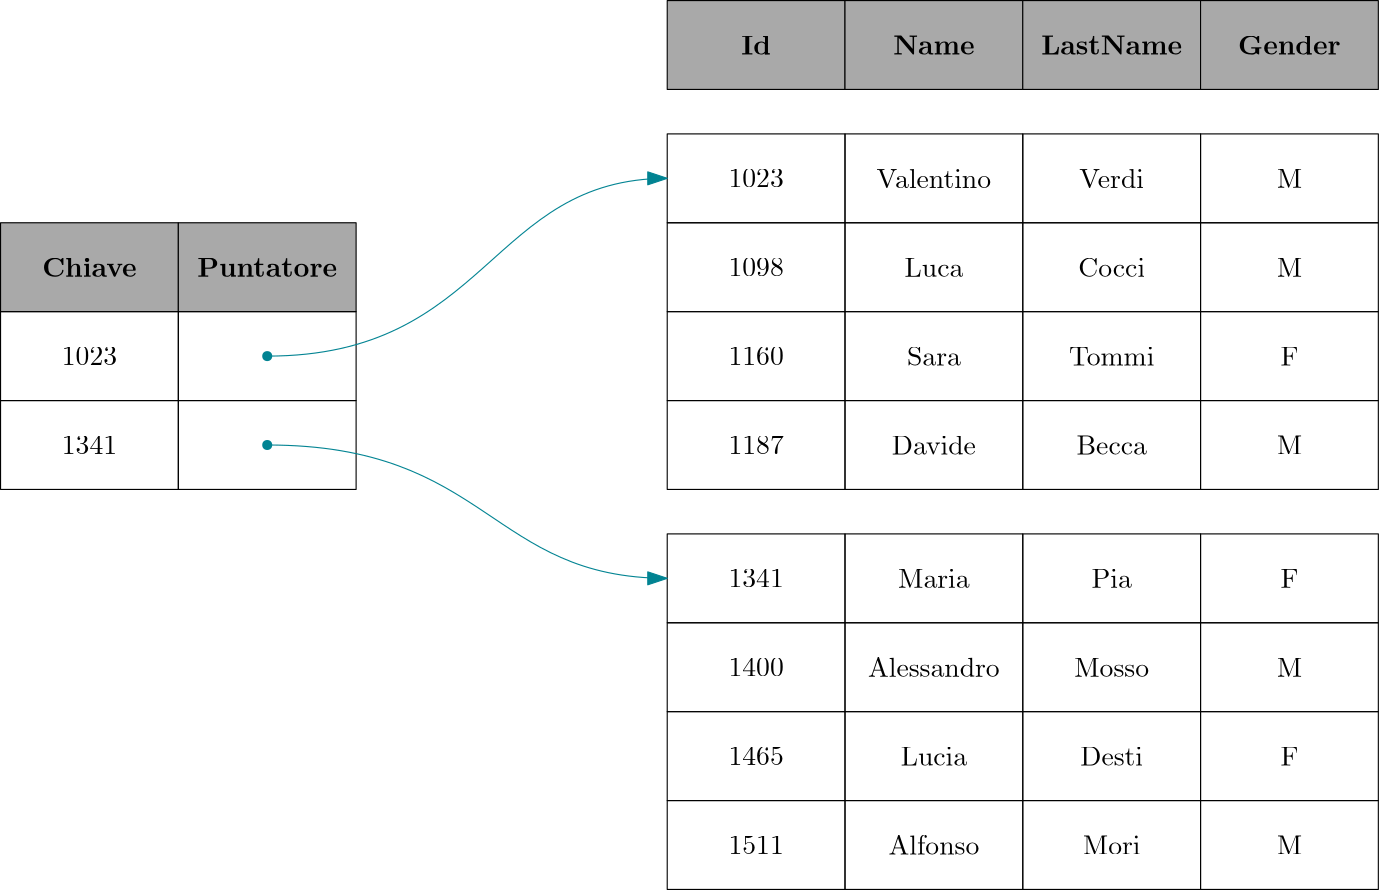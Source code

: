 <?xml version="1.0"?>
<!DOCTYPE ipe SYSTEM "ipe.dtd">
<ipe version="70218" creator="Ipe 7.2.28">
<info created="D:20231202141446" modified="D:20231202141720"/>
<ipestyle name="basic">
<symbol name="arrow/arc(spx)">
<path stroke="sym-stroke" fill="sym-stroke" pen="sym-pen">
0 0 m
-1 0.333 l
-1 -0.333 l
h
</path>
</symbol>
<symbol name="arrow/farc(spx)">
<path stroke="sym-stroke" fill="white" pen="sym-pen">
0 0 m
-1 0.333 l
-1 -0.333 l
h
</path>
</symbol>
<symbol name="arrow/ptarc(spx)">
<path stroke="sym-stroke" fill="sym-stroke" pen="sym-pen">
0 0 m
-1 0.333 l
-0.8 0 l
-1 -0.333 l
h
</path>
</symbol>
<symbol name="arrow/fptarc(spx)">
<path stroke="sym-stroke" fill="white" pen="sym-pen">
0 0 m
-1 0.333 l
-0.8 0 l
-1 -0.333 l
h
</path>
</symbol>
<symbol name="mark/circle(sx)" transformations="translations">
<path fill="sym-stroke">
0.6 0 0 0.6 0 0 e
0.4 0 0 0.4 0 0 e
</path>
</symbol>
<symbol name="mark/disk(sx)" transformations="translations">
<path fill="sym-stroke">
0.6 0 0 0.6 0 0 e
</path>
</symbol>
<symbol name="mark/fdisk(sfx)" transformations="translations">
<group>
<path fill="sym-fill">
0.5 0 0 0.5 0 0 e
</path>
<path fill="sym-stroke" fillrule="eofill">
0.6 0 0 0.6 0 0 e
0.4 0 0 0.4 0 0 e
</path>
</group>
</symbol>
<symbol name="mark/box(sx)" transformations="translations">
<path fill="sym-stroke" fillrule="eofill">
-0.6 -0.6 m
0.6 -0.6 l
0.6 0.6 l
-0.6 0.6 l
h
-0.4 -0.4 m
0.4 -0.4 l
0.4 0.4 l
-0.4 0.4 l
h
</path>
</symbol>
<symbol name="mark/square(sx)" transformations="translations">
<path fill="sym-stroke">
-0.6 -0.6 m
0.6 -0.6 l
0.6 0.6 l
-0.6 0.6 l
h
</path>
</symbol>
<symbol name="mark/fsquare(sfx)" transformations="translations">
<group>
<path fill="sym-fill">
-0.5 -0.5 m
0.5 -0.5 l
0.5 0.5 l
-0.5 0.5 l
h
</path>
<path fill="sym-stroke" fillrule="eofill">
-0.6 -0.6 m
0.6 -0.6 l
0.6 0.6 l
-0.6 0.6 l
h
-0.4 -0.4 m
0.4 -0.4 l
0.4 0.4 l
-0.4 0.4 l
h
</path>
</group>
</symbol>
<symbol name="mark/cross(sx)" transformations="translations">
<group>
<path fill="sym-stroke">
-0.43 -0.57 m
0.57 0.43 l
0.43 0.57 l
-0.57 -0.43 l
h
</path>
<path fill="sym-stroke">
-0.43 0.57 m
0.57 -0.43 l
0.43 -0.57 l
-0.57 0.43 l
h
</path>
</group>
</symbol>
<symbol name="arrow/fnormal(spx)">
<path stroke="sym-stroke" fill="white" pen="sym-pen">
0 0 m
-1 0.333 l
-1 -0.333 l
h
</path>
</symbol>
<symbol name="arrow/pointed(spx)">
<path stroke="sym-stroke" fill="sym-stroke" pen="sym-pen">
0 0 m
-1 0.333 l
-0.8 0 l
-1 -0.333 l
h
</path>
</symbol>
<symbol name="arrow/fpointed(spx)">
<path stroke="sym-stroke" fill="white" pen="sym-pen">
0 0 m
-1 0.333 l
-0.8 0 l
-1 -0.333 l
h
</path>
</symbol>
<symbol name="arrow/linear(spx)">
<path stroke="sym-stroke" pen="sym-pen">
-1 0.333 m
0 0 l
-1 -0.333 l
</path>
</symbol>
<symbol name="arrow/fdouble(spx)">
<path stroke="sym-stroke" fill="white" pen="sym-pen">
0 0 m
-1 0.333 l
-1 -0.333 l
h
-1 0 m
-2 0.333 l
-2 -0.333 l
h
</path>
</symbol>
<symbol name="arrow/double(spx)">
<path stroke="sym-stroke" fill="sym-stroke" pen="sym-pen">
0 0 m
-1 0.333 l
-1 -0.333 l
h
-1 0 m
-2 0.333 l
-2 -0.333 l
h
</path>
</symbol>
<symbol name="arrow/mid-normal(spx)">
<path stroke="sym-stroke" fill="sym-stroke" pen="sym-pen">
0.5 0 m
-0.5 0.333 l
-0.5 -0.333 l
h
</path>
</symbol>
<symbol name="arrow/mid-fnormal(spx)">
<path stroke="sym-stroke" fill="white" pen="sym-pen">
0.5 0 m
-0.5 0.333 l
-0.5 -0.333 l
h
</path>
</symbol>
<symbol name="arrow/mid-pointed(spx)">
<path stroke="sym-stroke" fill="sym-stroke" pen="sym-pen">
0.5 0 m
-0.5 0.333 l
-0.3 0 l
-0.5 -0.333 l
h
</path>
</symbol>
<symbol name="arrow/mid-fpointed(spx)">
<path stroke="sym-stroke" fill="white" pen="sym-pen">
0.5 0 m
-0.5 0.333 l
-0.3 0 l
-0.5 -0.333 l
h
</path>
</symbol>
<symbol name="arrow/mid-double(spx)">
<path stroke="sym-stroke" fill="sym-stroke" pen="sym-pen">
1 0 m
0 0.333 l
0 -0.333 l
h
0 0 m
-1 0.333 l
-1 -0.333 l
h
</path>
</symbol>
<symbol name="arrow/mid-fdouble(spx)">
<path stroke="sym-stroke" fill="white" pen="sym-pen">
1 0 m
0 0.333 l
0 -0.333 l
h
0 0 m
-1 0.333 l
-1 -0.333 l
h
</path>
</symbol>
<anglesize name="22.5 deg" value="22.5"/>
<anglesize name="30 deg" value="30"/>
<anglesize name="45 deg" value="45"/>
<anglesize name="60 deg" value="60"/>
<anglesize name="90 deg" value="90"/>
<arrowsize name="large" value="10"/>
<arrowsize name="small" value="5"/>
<arrowsize name="tiny" value="3"/>
<color name="blue" value="0 0 1"/>
<color name="brown" value="0.647 0.165 0.165"/>
<color name="darkblue" value="0 0 0.545"/>
<color name="darkcyan" value="0 0.545 0.545"/>
<color name="darkgray" value="0.663"/>
<color name="darkgreen" value="0 0.392 0"/>
<color name="darkmagenta" value="0.545 0 0.545"/>
<color name="darkorange" value="1 0.549 0"/>
<color name="darkred" value="0.545 0 0"/>
<color name="gold" value="1 0.843 0"/>
<color name="gray" value="0.745"/>
<color name="green" value="0 1 0"/>
<color name="lightblue" value="0.678 0.847 0.902"/>
<color name="lightcyan" value="0.878 1 1"/>
<color name="lightgray" value="0.827"/>
<color name="lightgreen" value="0.565 0.933 0.565"/>
<color name="lightyellow" value="1 1 0.878"/>
<color name="navy" value="0 0 0.502"/>
<color name="orange" value="1 0.647 0"/>
<color name="pink" value="1 0.753 0.796"/>
<color name="purple" value="0.627 0.125 0.941"/>
<color name="red" value="1 0 0"/>
<color name="seagreen" value="0.18 0.545 0.341"/>
<color name="turquoise" value="0.251 0.878 0.816"/>
<color name="violet" value="0.933 0.51 0.933"/>
<color name="yellow" value="1 1 0"/>
<dashstyle name="dash dot dotted" value="[4 2 1 2 1 2] 0"/>
<dashstyle name="dash dotted" value="[4 2 1 2] 0"/>
<dashstyle name="dashed" value="[4] 0"/>
<dashstyle name="dotted" value="[1 3] 0"/>
<gridsize name="10 pts (~3.5 mm)" value="10"/>
<gridsize name="14 pts (~5 mm)" value="14"/>
<gridsize name="16 pts (~6 mm)" value="16"/>
<gridsize name="20 pts (~7 mm)" value="20"/>
<gridsize name="28 pts (~10 mm)" value="28"/>
<gridsize name="32 pts (~12 mm)" value="32"/>
<gridsize name="4 pts" value="4"/>
<gridsize name="56 pts (~20 mm)" value="56"/>
<gridsize name="8 pts (~3 mm)" value="8"/>
<opacity name="10%" value="0.1"/>
<opacity name="30%" value="0.3"/>
<opacity name="50%" value="0.5"/>
<opacity name="75%" value="0.75"/>
<pen name="fat" value="1.2"/>
<pen name="heavier" value="0.8"/>
<pen name="ultrafat" value="2"/>
<symbolsize name="large" value="5"/>
<symbolsize name="small" value="2"/>
<symbolsize name="tiny" value="1.1"/>
<textsize name="Huge" value="\Huge"/>
<textsize name="LARGE" value="\LARGE"/>
<textsize name="Large" value="\Large"/>
<textsize name="footnote" value="\footnotesize"/>
<textsize name="huge" value="\huge"/>
<textsize name="large" value="\large"/>
<textsize name="script" value="\scriptsize"/>
<textsize name="small" value="\small"/>
<textsize name="tiny" value="\tiny"/>
<textstyle name="center" begin="\begin{center}" end="\end{center}"/>
<textstyle name="item" begin="\begin{itemize}\item{}" end="\end{itemize}"/>
<textstyle name="itemize" begin="\begin{itemize}" end="\end{itemize}"/>
<tiling name="falling" angle="-60" step="4" width="1"/>
<tiling name="rising" angle="30" step="4" width="1"/>
</ipestyle>
<page>
<layer name="alpha"/>
<view layers="alpha" active="alpha"/>
<path layer="alpha" stroke="black" fill="darkgray">
256 768 m
256 736 l
320 736 l
320 768 l
h
</path>
<text transformations="translations" pos="288 752" stroke="black" type="label" width="10.71" height="6.918" depth="0" halign="center" valign="center">\textbf{Id}</text>
<path matrix="1 0 0 1 64 0" stroke="black" fill="darkgray">
256 768 m
256 736 l
320 736 l
320 768 l
h
</path>
<text matrix="1 0 0 1 64 0" transformations="translations" pos="288 752" stroke="black" type="label" width="29.334" height="6.835" depth="0" halign="center" valign="center">\textbf{Name}</text>
<path matrix="1 0 0 1 128 0" stroke="black" fill="darkgray">
256 768 m
256 736 l
320 736 l
320 768 l
h
</path>
<text matrix="1 0 0 1 128 0" transformations="translations" pos="288 752" stroke="black" type="label" width="50.769" height="6.835" depth="0" halign="center" valign="center">\textbf{LastName}</text>
<path matrix="1 0 0 1 192 0" stroke="black" fill="darkgray">
256 768 m
256 736 l
320 736 l
320 768 l
h
</path>
<text matrix="1 0 0 1 192 0" transformations="translations" pos="288 752" stroke="black" type="label" width="36.958" height="6.918" depth="0" halign="center" valign="center">\textbf{Gender}</text>
<path matrix="1 0 0 1 0 -48" stroke="black">
256 768 m
256 736 l
320 736 l
320 768 l
h
</path>
<text matrix="1 0 0 1 0 -48" transformations="translations" pos="288 752" stroke="black" type="label" width="19.925" height="6.42" depth="0" halign="center" valign="center">1023</text>
<path matrix="1 0 0 1 64 -48" stroke="black">
256 768 m
256 736 l
320 736 l
320 768 l
h
</path>
<text matrix="1 0 0 1 64 -48" transformations="translations" pos="288 752" stroke="black" type="label" width="41.234" height="6.918" depth="0" halign="center" valign="center">Valentino</text>
<path matrix="1 0 0 1 128 -48" stroke="black">
256 768 m
256 736 l
320 736 l
320 768 l
h
</path>
<text matrix="1 0 0 1 128 -48" transformations="translations" pos="288 752" stroke="black" type="label" width="23.274" height="6.918" depth="0" halign="center" valign="center">Verdi</text>
<path matrix="1 0 0 1 192 -48" stroke="black">
256 768 m
256 736 l
320 736 l
320 768 l
h
</path>
<text matrix="1 0 0 1 192 -48" transformations="translations" pos="288 752" stroke="black" type="label" width="9.132" height="6.808" depth="0" halign="center" valign="center">M</text>
<path matrix="1 0 0 1 0 -80" stroke="black">
256 768 m
256 736 l
320 736 l
320 768 l
h
</path>
<text matrix="1 0 0 1 0 -80" transformations="translations" pos="288 752" stroke="black" type="label" width="19.925" height="6.42" depth="0" halign="center" valign="center">1098</text>
<path matrix="1 0 0 1 64 -80" stroke="black">
256 768 m
256 736 l
320 736 l
320 768 l
h
</path>
<text matrix="1 0 0 1 64 -80" transformations="translations" pos="288 752" stroke="black" type="label" width="21.171" height="6.808" depth="0" halign="center" valign="center">Luca</text>
<path matrix="1 0 0 1 128 -80" stroke="black">
256 768 m
256 736 l
320 736 l
320 768 l
h
</path>
<text matrix="1 0 0 1 128 -80" transformations="translations" pos="288 752" stroke="black" type="label" width="24.076" height="6.808" depth="0" halign="center" valign="center">Cocci</text>
<path matrix="1 0 0 1 192 -80" stroke="black">
256 768 m
256 736 l
320 736 l
320 768 l
h
</path>
<text matrix="1 0 0 1 192 -80" transformations="translations" pos="288 752" stroke="black" type="label" width="9.132" height="6.808" depth="0" halign="center" valign="center">M</text>
<path matrix="1 0 0 1 0 -112" stroke="black">
256 768 m
256 736 l
320 736 l
320 768 l
h
</path>
<text matrix="1 0 0 1 0 -112" transformations="translations" pos="288 752" stroke="black" type="label" width="19.925" height="6.42" depth="0" halign="center" valign="center">1160</text>
<path matrix="1 0 0 1 64 -112" stroke="black">
256 768 m
256 736 l
320 736 l
320 768 l
h
</path>
<text matrix="1 0 0 1 64 -112" transformations="translations" pos="288 752" stroke="black" type="label" width="19.4" height="6.808" depth="0" halign="center" valign="center">Sara</text>
<path matrix="1 0 0 1 128 -112" stroke="black">
256 768 m
256 736 l
320 736 l
320 768 l
h
</path>
<text matrix="1 0 0 1 128 -112" transformations="translations" pos="288 752" stroke="black" type="label" width="30.718" height="6.808" depth="0" halign="center" valign="center">Tommi</text>
<path matrix="1 0 0 1 192 -112" stroke="black">
256 768 m
256 736 l
320 736 l
320 768 l
h
</path>
<path matrix="1 0 0 1 0 -144" stroke="black">
256 768 m
256 736 l
320 736 l
320 768 l
h
</path>
<text matrix="1 0 0 1 0 -144" transformations="translations" pos="288 752" stroke="black" type="label" width="19.925" height="6.42" depth="0" halign="center" valign="center">1187</text>
<path matrix="1 0 0 1 64 -144" stroke="black">
256 768 m
256 736 l
320 736 l
320 768 l
h
</path>
<text matrix="1 0 0 1 64 -144" transformations="translations" pos="288 752" stroke="black" type="label" width="30.303" height="6.918" depth="0" halign="center" valign="center">Davide</text>
<path matrix="1 0 0 1 128 -144" stroke="black">
256 768 m
256 736 l
320 736 l
320 768 l
h
</path>
<text matrix="1 0 0 1 128 -144" transformations="translations" pos="288 752" stroke="black" type="label" width="25.322" height="6.808" depth="0" halign="center" valign="center">Becca</text>
<path matrix="1 0 0 1 192 -144" stroke="black">
256 768 m
256 736 l
320 736 l
320 768 l
h
</path>
<text matrix="1 0 0 1 192 -144" transformations="translations" pos="288 752" stroke="black" type="label" width="9.132" height="6.808" depth="0" halign="center" valign="center">M</text>
<path matrix="1 0 0 1 0 -192" stroke="black">
256 768 m
256 736 l
320 736 l
320 768 l
h
</path>
<text matrix="1 0 0 1 0 -192" transformations="translations" pos="288 752" stroke="black" type="label" width="19.925" height="6.42" depth="0" halign="center" valign="center">1341</text>
<path matrix="1 0 0 1 64 -192" stroke="black">
256 768 m
256 736 l
320 736 l
320 768 l
h
</path>
<text matrix="1 0 0 1 64 -192" transformations="translations" pos="288 752" stroke="black" type="label" width="25.765" height="6.808" depth="0" halign="center" valign="center">Maria</text>
<path matrix="1 0 0 1 128 -192" stroke="black">
256 768 m
256 736 l
320 736 l
320 768 l
h
</path>
<text matrix="1 0 0 1 128 -192" transformations="translations" pos="288 752" stroke="black" type="label" width="14.529" height="6.808" depth="0" halign="center" valign="center">Pia</text>
<path matrix="1 0 0 1 192 -192" stroke="black">
256 768 m
256 736 l
320 736 l
320 768 l
h
</path>
<path matrix="1 0 0 1 0 -224" stroke="black">
256 768 m
256 736 l
320 736 l
320 768 l
h
</path>
<text matrix="1 0 0 1 0 -224" transformations="translations" pos="288 752" stroke="black" type="label" width="19.925" height="6.42" depth="0" halign="center" valign="center">1400</text>
<path matrix="1 0 0 1 64 -224" stroke="black">
256 768 m
256 736 l
320 736 l
320 768 l
h
</path>
<text matrix="1 0 0 1 64 -224" transformations="translations" pos="288 752" stroke="black" type="label" width="47.461" height="6.918" depth="0" halign="center" valign="center">Alessandro</text>
<path matrix="1 0 0 1 128 -224" stroke="black">
256 768 m
256 736 l
320 736 l
320 768 l
h
</path>
<text matrix="1 0 0 1 128 -224" transformations="translations" pos="288 752" stroke="black" type="label" width="26.955" height="6.808" depth="0" halign="center" valign="center">Mosso</text>
<path matrix="1 0 0 1 192 -224" stroke="black">
256 768 m
256 736 l
320 736 l
320 768 l
h
</path>
<text matrix="1 0 0 1 192 -224" transformations="translations" pos="288 752" stroke="black" type="label" width="9.132" height="6.808" depth="0" halign="center" valign="center">M</text>
<path matrix="1 0 0 1 0 -256" stroke="black">
256 768 m
256 736 l
320 736 l
320 768 l
h
</path>
<text matrix="1 0 0 1 0 -256" transformations="translations" pos="288 752" stroke="black" type="label" width="19.925" height="6.42" depth="0" halign="center" valign="center">1465</text>
<path matrix="1 0 0 1 64 -256" stroke="black">
256 768 m
256 736 l
320 736 l
320 768 l
h
</path>
<text matrix="1 0 0 1 64 -256" transformations="translations" pos="288 752" stroke="black" type="label" width="23.938" height="6.808" depth="0" halign="center" valign="center">Lucia</text>
<path matrix="1 0 0 1 128 -256" stroke="black">
256 768 m
256 736 l
320 736 l
320 768 l
h
</path>
<text matrix="1 0 0 1 128 -256" transformations="translations" pos="288 752" stroke="black" type="label" width="22.61" height="6.808" depth="0" halign="center" valign="center">Desti</text>
<path matrix="1 0 0 1 192 -256" stroke="black">
256 768 m
256 736 l
320 736 l
320 768 l
h
</path>
<text matrix="1 0 0 1 192 -256" transformations="translations" pos="288 752" stroke="black" type="label" width="6.503" height="6.808" depth="0" halign="center" valign="center">F</text>
<path matrix="1 0 0 1 0 -288" stroke="black">
256 768 m
256 736 l
320 736 l
320 768 l
h
</path>
<text matrix="1 0 0 1 0 -288" transformations="translations" pos="288 752" stroke="black" type="label" width="19.925" height="6.42" depth="0" halign="center" valign="center">1511</text>
<path matrix="1 0 0 1 64 -288" stroke="black">
256 768 m
256 736 l
320 736 l
320 768 l
h
</path>
<path matrix="1 0 0 1 128 -288" stroke="black">
256 768 m
256 736 l
320 736 l
320 768 l
h
</path>
<text matrix="1 0 0 1 128 -288" transformations="translations" pos="288 752" stroke="black" type="label" width="20.783" height="6.808" depth="0" halign="center" valign="center">Mori</text>
<path matrix="1 0 0 1 192 -288" stroke="black">
256 768 m
256 736 l
320 736 l
320 768 l
h
</path>
<text matrix="1 0 0 1 192 -288" transformations="translations" pos="288 752" stroke="black" type="label" width="9.132" height="6.808" depth="0" halign="center" valign="center">M</text>
<text matrix="1 0 0 1 64 -288" transformations="translations" pos="288 752" stroke="black" type="label" width="32.711" height="6.918" depth="0" halign="center" valign="center">Alfonso</text>
<text matrix="1 0 0 1 192 -192" transformations="translations" pos="288 752" stroke="black" type="label" width="6.503" height="6.808" depth="0" halign="center" valign="center">F</text>
<text matrix="1 0 0 1 192 -112" transformations="translations" pos="288 752" stroke="black" type="label" width="6.503" height="6.808" depth="0" halign="center" valign="center">F</text>
<path matrix="1 0 0 1 -240 -80" stroke="black" fill="darkgray">
256 768 m
256 736 l
320 736 l
320 768 l
h
</path>
<text matrix="1 0 0 1 -240 -80" transformations="translations" pos="288 752" stroke="black" type="label" width="34.053" height="6.918" depth="0" halign="center" valign="center">\textbf{Chiave}</text>
<path matrix="1 0 0 1 -176 -80" stroke="black" fill="darkgray">
256 768 m
256 736 l
320 736 l
320 768 l
h
</path>
<text matrix="1 0 0 1 -176 -80" transformations="translations" pos="288 752" stroke="black" type="label" width="50.422" height="6.835" depth="0" halign="center" valign="center">\textbf{Puntatore}</text>
<path matrix="1 0 0 1 -240 -112" stroke="black">
256 768 m
256 736 l
320 736 l
320 768 l
h
</path>
<text matrix="1 0 0 1 -240 -112" transformations="translations" pos="288 752" stroke="black" type="label" halign="center" valign="center">1023</text>
<path matrix="1 0 0 1 -240 -144" stroke="black">
256 768 m
256 736 l
320 736 l
320 768 l
h
</path>
<text matrix="1 0 0 1 -240 -144" transformations="translations" pos="288 752" stroke="black" type="label" halign="center" valign="center">1341</text>
<path matrix="1 0 0 1 -176 -112" stroke="black">
256 768 m
256 736 l
320 736 l
320 768 l
h
</path>
<path matrix="1 0 0 1 -176 -144" stroke="black">
256 768 m
256 736 l
320 736 l
320 768 l
h
</path>
<use matrix="1 0 0 1 0 16" name="mark/disk(sx)" pos="112 624" size="normal" stroke="0.004 0.514 0.573"/>
<use matrix="1 0 0 1 0 16" name="mark/disk(sx)" pos="112 592" size="normal" stroke="0.004 0.514 0.573"/>
<path stroke="0.004 0.514 0.573" arrow="normal/normal">
112 608 m
192 608
192 560
256 560 c
</path>
<path stroke="0.004 0.514 0.573" arrow="normal/normal">
112 640 m
192 640
192 704
256 704 c
</path>
</page>
</ipe>
